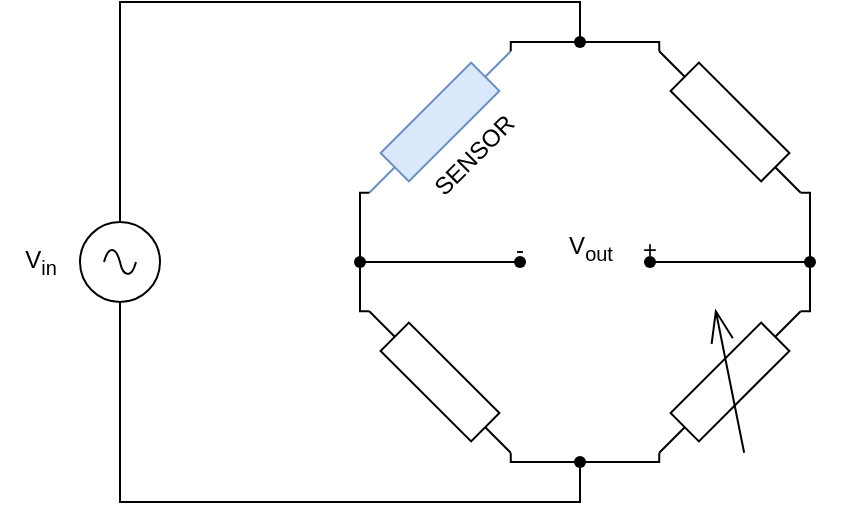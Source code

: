 <mxfile version="28.1.2">
  <diagram name="Page-1" id="qwWDzG1DjPTnBnwiURdU">
    <mxGraphModel dx="1422" dy="978" grid="1" gridSize="10" guides="1" tooltips="1" connect="1" arrows="1" fold="1" page="1" pageScale="1" pageWidth="850" pageHeight="1100" math="0" shadow="0">
      <root>
        <mxCell id="0" />
        <mxCell id="1" parent="0" />
        <mxCell id="2zodDaUZDInrij36KbPj-1" value="" style="pointerEvents=1;verticalLabelPosition=bottom;shadow=0;dashed=0;align=center;html=1;verticalAlign=top;shape=mxgraph.electrical.signal_sources.source;aspect=fixed;points=[[0.5,0,0],[1,0.5,0],[0.5,1,0],[0,0.5,0]];elSignalType=ac;" parent="1" vertex="1">
          <mxGeometry x="150" y="240" width="40" height="40" as="geometry" />
        </mxCell>
        <mxCell id="2zodDaUZDInrij36KbPj-2" value="SENSOR" style="pointerEvents=1;verticalLabelPosition=bottom;shadow=0;dashed=0;align=center;html=1;verticalAlign=top;shape=mxgraph.electrical.resistors.resistor_1;direction=west;rotation=-45;fillColor=#dae8fc;strokeColor=#6c8ebf;" parent="1" vertex="1">
          <mxGeometry x="280" y="180" width="100" height="20" as="geometry" />
        </mxCell>
        <mxCell id="2zodDaUZDInrij36KbPj-3" value="&lt;div&gt;&lt;br&gt;&lt;/div&gt;" style="pointerEvents=1;verticalLabelPosition=bottom;shadow=0;dashed=0;align=center;html=1;verticalAlign=top;shape=mxgraph.electrical.resistors.resistor_1;direction=west;rotation=45;" parent="1" vertex="1">
          <mxGeometry x="424.996" y="179.996" width="100" height="20" as="geometry" />
        </mxCell>
        <mxCell id="2zodDaUZDInrij36KbPj-4" value="" style="pointerEvents=1;verticalLabelPosition=bottom;shadow=0;dashed=0;align=center;html=1;verticalAlign=top;shape=mxgraph.electrical.resistors.variable_resistor_1;rotation=-45;" parent="1" vertex="1">
          <mxGeometry x="425" y="290" width="100" height="60" as="geometry" />
        </mxCell>
        <mxCell id="2zodDaUZDInrij36KbPj-5" value="" style="pointerEvents=1;verticalLabelPosition=bottom;shadow=0;dashed=0;align=center;html=1;verticalAlign=top;shape=mxgraph.electrical.resistors.resistor_1;direction=west;rotation=45;" parent="1" vertex="1">
          <mxGeometry x="279.996" y="309.996" width="100" height="20" as="geometry" />
        </mxCell>
        <mxCell id="2zodDaUZDInrij36KbPj-6" value="" style="shape=waypoint;sketch=0;fillStyle=solid;size=6;pointerEvents=1;points=[];fillColor=none;resizable=0;rotatable=0;perimeter=centerPerimeter;snapToPoint=1;" parent="1" vertex="1">
          <mxGeometry x="280" y="250" width="20" height="20" as="geometry" />
        </mxCell>
        <mxCell id="2zodDaUZDInrij36KbPj-7" value="" style="shape=waypoint;sketch=0;fillStyle=solid;size=6;pointerEvents=1;points=[];fillColor=none;resizable=0;rotatable=0;perimeter=centerPerimeter;snapToPoint=1;" parent="1" vertex="1">
          <mxGeometry x="505" y="250" width="20" height="20" as="geometry" />
        </mxCell>
        <mxCell id="2zodDaUZDInrij36KbPj-10" style="edgeStyle=orthogonalEdgeStyle;rounded=0;orthogonalLoop=1;jettySize=auto;html=1;exitX=1;exitY=0.5;exitDx=0;exitDy=0;exitPerimeter=0;entryX=0.507;entryY=0.738;entryDx=0;entryDy=0;entryPerimeter=0;endArrow=none;endFill=0;" parent="1" source="2zodDaUZDInrij36KbPj-5" target="2zodDaUZDInrij36KbPj-6" edge="1">
          <mxGeometry relative="1" as="geometry" />
        </mxCell>
        <mxCell id="2zodDaUZDInrij36KbPj-12" style="edgeStyle=orthogonalEdgeStyle;rounded=0;orthogonalLoop=1;jettySize=auto;html=1;exitX=1;exitY=0.5;exitDx=0;exitDy=0;exitPerimeter=0;entryX=0.436;entryY=0.262;entryDx=0;entryDy=0;entryPerimeter=0;endArrow=none;endFill=0;" parent="1" source="2zodDaUZDInrij36KbPj-2" target="2zodDaUZDInrij36KbPj-6" edge="1">
          <mxGeometry relative="1" as="geometry" />
        </mxCell>
        <mxCell id="2zodDaUZDInrij36KbPj-13" style="edgeStyle=orthogonalEdgeStyle;rounded=0;orthogonalLoop=1;jettySize=auto;html=1;exitX=1;exitY=0.5;exitDx=0;exitDy=0;exitPerimeter=0;entryX=0.471;entryY=0.905;entryDx=0;entryDy=0;entryPerimeter=0;endArrow=none;endFill=0;" parent="1" source="2zodDaUZDInrij36KbPj-4" target="2zodDaUZDInrij36KbPj-7" edge="1">
          <mxGeometry relative="1" as="geometry" />
        </mxCell>
        <mxCell id="2zodDaUZDInrij36KbPj-14" style="edgeStyle=orthogonalEdgeStyle;rounded=0;orthogonalLoop=1;jettySize=auto;html=1;exitX=0;exitY=0.5;exitDx=0;exitDy=0;exitPerimeter=0;entryX=0.59;entryY=0.095;entryDx=0;entryDy=0;entryPerimeter=0;endArrow=none;endFill=0;" parent="1" source="2zodDaUZDInrij36KbPj-3" target="2zodDaUZDInrij36KbPj-7" edge="1">
          <mxGeometry relative="1" as="geometry" />
        </mxCell>
        <mxCell id="2zodDaUZDInrij36KbPj-15" value="-&#xa;" style="shape=waypoint;sketch=0;fillStyle=solid;size=6;pointerEvents=1;points=[];resizable=0;rotatable=0;perimeter=centerPerimeter;snapToPoint=1;fillColor=default;strokeColor=default;gradientColor=none;strokeWidth=1;perimeterSpacing=0;" parent="1" vertex="1">
          <mxGeometry x="360" y="250" width="20" height="20" as="geometry" />
        </mxCell>
        <mxCell id="2zodDaUZDInrij36KbPj-16" value="+&#xa;" style="shape=waypoint;sketch=0;fillStyle=solid;size=6;pointerEvents=1;points=[];fillColor=none;resizable=0;rotatable=0;perimeter=centerPerimeter;snapToPoint=1;" parent="1" vertex="1">
          <mxGeometry x="425" y="250" width="20" height="20" as="geometry" />
        </mxCell>
        <mxCell id="2zodDaUZDInrij36KbPj-17" style="edgeStyle=orthogonalEdgeStyle;rounded=0;orthogonalLoop=1;jettySize=auto;html=1;entryX=0.34;entryY=0.524;entryDx=0;entryDy=0;entryPerimeter=0;endArrow=none;endFill=0;" parent="1" source="2zodDaUZDInrij36KbPj-6" target="2zodDaUZDInrij36KbPj-15" edge="1">
          <mxGeometry relative="1" as="geometry" />
        </mxCell>
        <mxCell id="2zodDaUZDInrij36KbPj-18" style="edgeStyle=orthogonalEdgeStyle;rounded=0;orthogonalLoop=1;jettySize=auto;html=1;entryX=0.71;entryY=0.429;entryDx=0;entryDy=0;entryPerimeter=0;endArrow=none;endFill=0;" parent="1" source="2zodDaUZDInrij36KbPj-7" target="2zodDaUZDInrij36KbPj-16" edge="1">
          <mxGeometry relative="1" as="geometry" />
        </mxCell>
        <mxCell id="2zodDaUZDInrij36KbPj-19" value="" style="shape=waypoint;sketch=0;fillStyle=solid;size=6;pointerEvents=1;points=[];fillColor=none;resizable=0;rotatable=0;perimeter=centerPerimeter;snapToPoint=1;" parent="1" vertex="1">
          <mxGeometry x="390" y="140" width="20" height="20" as="geometry" />
        </mxCell>
        <mxCell id="2zodDaUZDInrij36KbPj-26" style="edgeStyle=orthogonalEdgeStyle;rounded=0;orthogonalLoop=1;jettySize=auto;html=1;entryX=0;entryY=0.5;entryDx=0;entryDy=0;entryPerimeter=0;endArrow=none;endFill=0;" parent="1" source="2zodDaUZDInrij36KbPj-19" target="2zodDaUZDInrij36KbPj-2" edge="1">
          <mxGeometry relative="1" as="geometry" />
        </mxCell>
        <mxCell id="2zodDaUZDInrij36KbPj-27" style="edgeStyle=orthogonalEdgeStyle;rounded=0;orthogonalLoop=1;jettySize=auto;html=1;entryX=1;entryY=0.5;entryDx=0;entryDy=0;entryPerimeter=0;endArrow=none;endFill=0;" parent="1" source="2zodDaUZDInrij36KbPj-19" target="2zodDaUZDInrij36KbPj-3" edge="1">
          <mxGeometry relative="1" as="geometry" />
        </mxCell>
        <mxCell id="2zodDaUZDInrij36KbPj-28" value="" style="shape=waypoint;sketch=0;fillStyle=solid;size=6;pointerEvents=1;points=[];fillColor=none;resizable=0;rotatable=0;perimeter=centerPerimeter;snapToPoint=1;" parent="1" vertex="1">
          <mxGeometry x="390" y="350" width="20" height="20" as="geometry" />
        </mxCell>
        <mxCell id="2zodDaUZDInrij36KbPj-29" style="edgeStyle=orthogonalEdgeStyle;rounded=0;orthogonalLoop=1;jettySize=auto;html=1;entryX=0;entryY=0.5;entryDx=0;entryDy=0;entryPerimeter=0;endArrow=none;endFill=0;" parent="1" source="2zodDaUZDInrij36KbPj-28" target="2zodDaUZDInrij36KbPj-5" edge="1">
          <mxGeometry relative="1" as="geometry" />
        </mxCell>
        <mxCell id="2zodDaUZDInrij36KbPj-30" style="edgeStyle=orthogonalEdgeStyle;rounded=0;orthogonalLoop=1;jettySize=auto;html=1;entryX=0;entryY=0.5;entryDx=0;entryDy=0;entryPerimeter=0;endArrow=none;endFill=0;" parent="1" source="2zodDaUZDInrij36KbPj-28" target="2zodDaUZDInrij36KbPj-4" edge="1">
          <mxGeometry relative="1" as="geometry" />
        </mxCell>
        <mxCell id="2zodDaUZDInrij36KbPj-34" style="edgeStyle=orthogonalEdgeStyle;rounded=0;orthogonalLoop=1;jettySize=auto;html=1;entryX=0.5;entryY=1;entryDx=0;entryDy=0;entryPerimeter=0;endArrow=none;endFill=0;" parent="1" source="2zodDaUZDInrij36KbPj-28" target="2zodDaUZDInrij36KbPj-1" edge="1">
          <mxGeometry relative="1" as="geometry">
            <Array as="points">
              <mxPoint x="400" y="380" />
              <mxPoint x="170" y="380" />
            </Array>
          </mxGeometry>
        </mxCell>
        <mxCell id="2zodDaUZDInrij36KbPj-35" value="V&lt;sub&gt;out&lt;/sub&gt;" style="text;html=1;align=center;verticalAlign=middle;resizable=0;points=[];autosize=1;strokeColor=none;fillColor=none;" parent="1" vertex="1">
          <mxGeometry x="385" y="238" width="40" height="30" as="geometry" />
        </mxCell>
        <mxCell id="2zodDaUZDInrij36KbPj-36" value="V&lt;sub&gt;in&lt;/sub&gt;" style="text;html=1;align=center;verticalAlign=middle;resizable=0;points=[];autosize=1;strokeColor=none;fillColor=none;" parent="1" vertex="1">
          <mxGeometry x="110" y="245" width="40" height="30" as="geometry" />
        </mxCell>
        <mxCell id="FOv_mV_O0CBWftLXRGLj-1" style="edgeStyle=orthogonalEdgeStyle;rounded=0;orthogonalLoop=1;jettySize=auto;html=1;entryX=0.5;entryY=0.15;entryDx=0;entryDy=0;entryPerimeter=0;endArrow=none;endFill=0;" parent="1" source="2zodDaUZDInrij36KbPj-1" target="2zodDaUZDInrij36KbPj-19" edge="1">
          <mxGeometry relative="1" as="geometry">
            <Array as="points">
              <mxPoint x="170" y="130" />
              <mxPoint x="400" y="130" />
            </Array>
          </mxGeometry>
        </mxCell>
      </root>
    </mxGraphModel>
  </diagram>
</mxfile>
